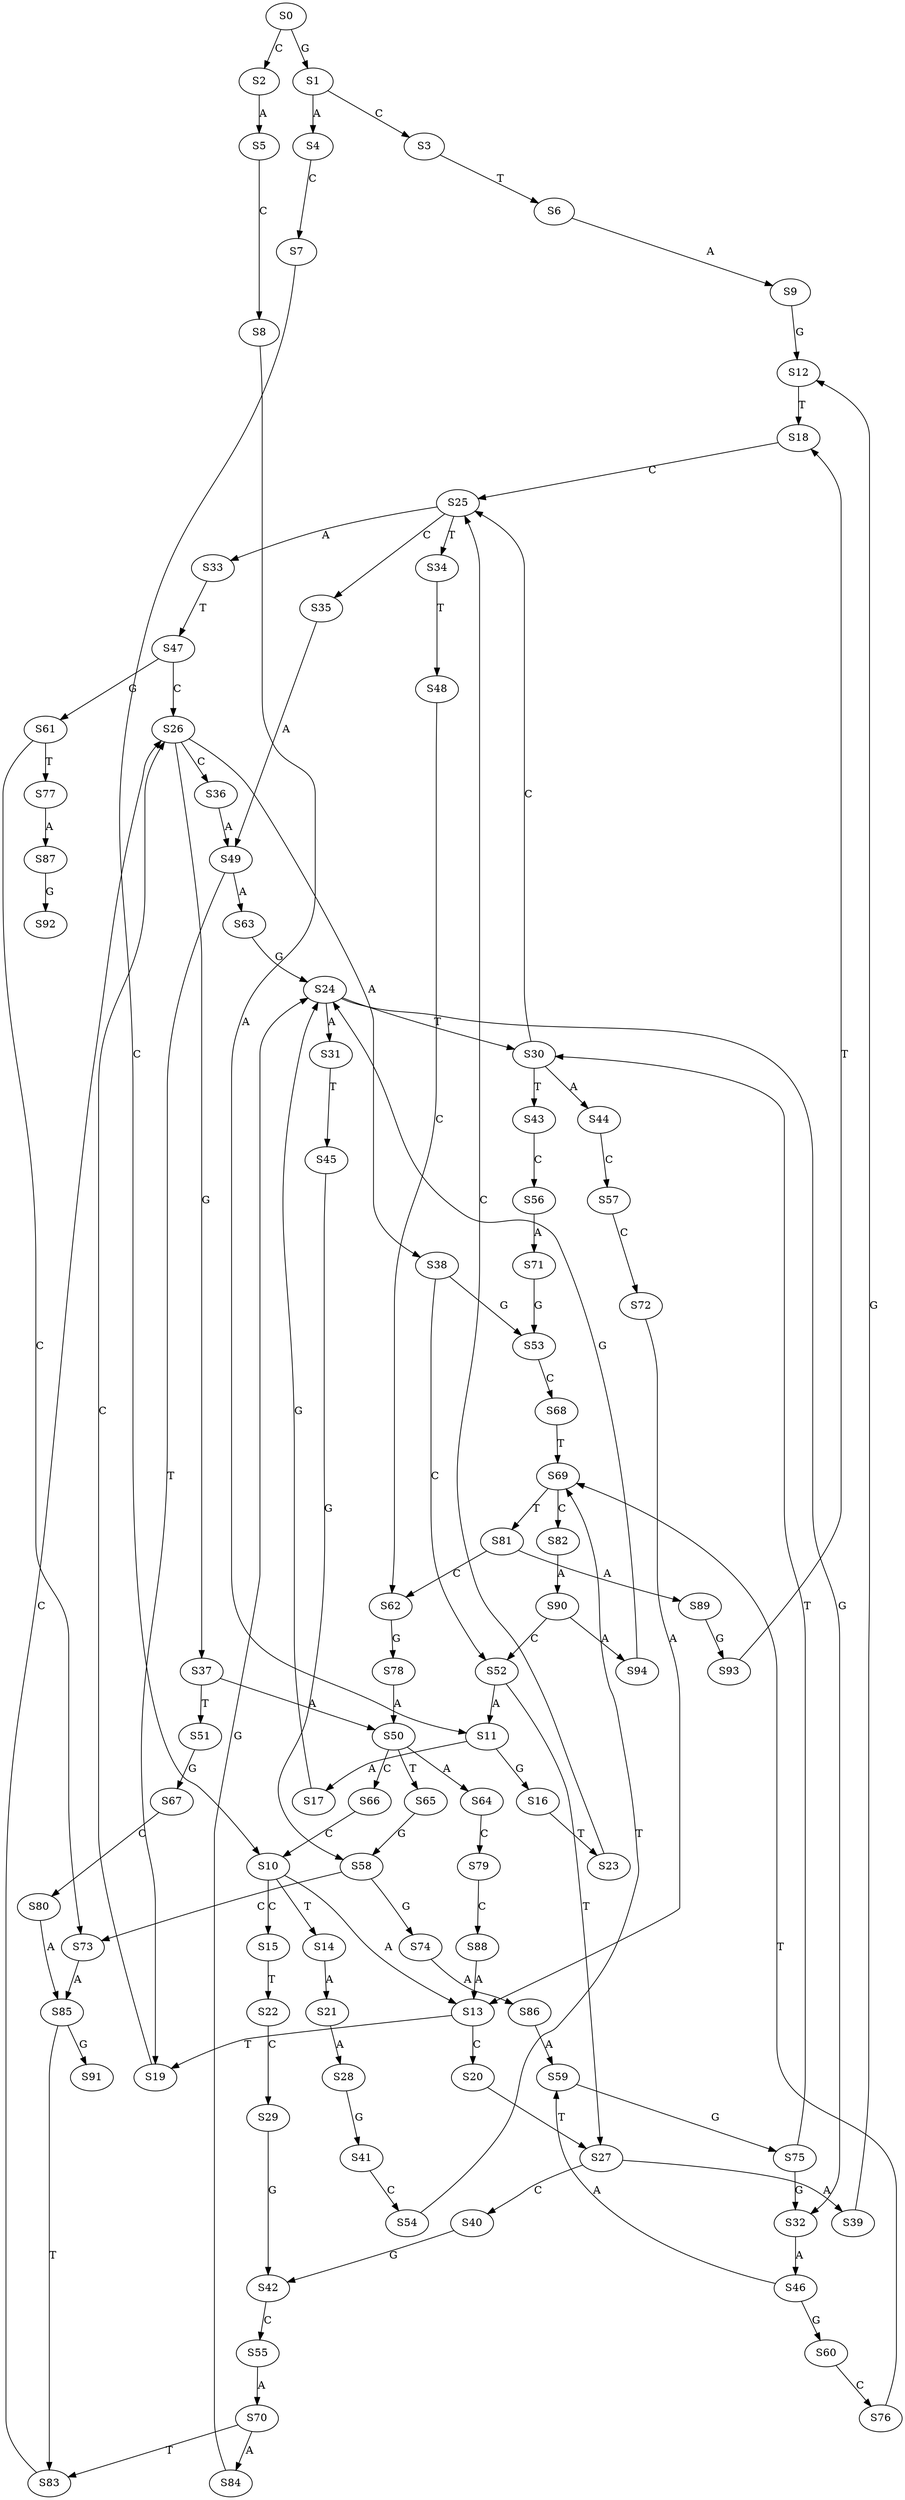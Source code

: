 strict digraph  {
	S0 -> S1 [ label = G ];
	S0 -> S2 [ label = C ];
	S1 -> S3 [ label = C ];
	S1 -> S4 [ label = A ];
	S2 -> S5 [ label = A ];
	S3 -> S6 [ label = T ];
	S4 -> S7 [ label = C ];
	S5 -> S8 [ label = C ];
	S6 -> S9 [ label = A ];
	S7 -> S10 [ label = C ];
	S8 -> S11 [ label = A ];
	S9 -> S12 [ label = G ];
	S10 -> S13 [ label = A ];
	S10 -> S14 [ label = T ];
	S10 -> S15 [ label = C ];
	S11 -> S16 [ label = G ];
	S11 -> S17 [ label = A ];
	S12 -> S18 [ label = T ];
	S13 -> S19 [ label = T ];
	S13 -> S20 [ label = C ];
	S14 -> S21 [ label = A ];
	S15 -> S22 [ label = T ];
	S16 -> S23 [ label = T ];
	S17 -> S24 [ label = G ];
	S18 -> S25 [ label = C ];
	S19 -> S26 [ label = C ];
	S20 -> S27 [ label = T ];
	S21 -> S28 [ label = A ];
	S22 -> S29 [ label = C ];
	S23 -> S25 [ label = C ];
	S24 -> S30 [ label = T ];
	S24 -> S31 [ label = A ];
	S24 -> S32 [ label = G ];
	S25 -> S33 [ label = A ];
	S25 -> S34 [ label = T ];
	S25 -> S35 [ label = C ];
	S26 -> S36 [ label = C ];
	S26 -> S37 [ label = G ];
	S26 -> S38 [ label = A ];
	S27 -> S39 [ label = A ];
	S27 -> S40 [ label = C ];
	S28 -> S41 [ label = G ];
	S29 -> S42 [ label = G ];
	S30 -> S43 [ label = T ];
	S30 -> S44 [ label = A ];
	S30 -> S25 [ label = C ];
	S31 -> S45 [ label = T ];
	S32 -> S46 [ label = A ];
	S33 -> S47 [ label = T ];
	S34 -> S48 [ label = T ];
	S35 -> S49 [ label = A ];
	S36 -> S49 [ label = A ];
	S37 -> S50 [ label = A ];
	S37 -> S51 [ label = T ];
	S38 -> S52 [ label = C ];
	S38 -> S53 [ label = G ];
	S39 -> S12 [ label = G ];
	S40 -> S42 [ label = G ];
	S41 -> S54 [ label = C ];
	S42 -> S55 [ label = C ];
	S43 -> S56 [ label = C ];
	S44 -> S57 [ label = C ];
	S45 -> S58 [ label = G ];
	S46 -> S59 [ label = A ];
	S46 -> S60 [ label = G ];
	S47 -> S61 [ label = G ];
	S47 -> S26 [ label = C ];
	S48 -> S62 [ label = C ];
	S49 -> S63 [ label = A ];
	S49 -> S19 [ label = T ];
	S50 -> S64 [ label = A ];
	S50 -> S65 [ label = T ];
	S50 -> S66 [ label = C ];
	S51 -> S67 [ label = G ];
	S52 -> S27 [ label = T ];
	S52 -> S11 [ label = A ];
	S53 -> S68 [ label = C ];
	S54 -> S69 [ label = T ];
	S55 -> S70 [ label = A ];
	S56 -> S71 [ label = A ];
	S57 -> S72 [ label = C ];
	S58 -> S73 [ label = C ];
	S58 -> S74 [ label = G ];
	S59 -> S75 [ label = G ];
	S60 -> S76 [ label = C ];
	S61 -> S73 [ label = C ];
	S61 -> S77 [ label = T ];
	S62 -> S78 [ label = G ];
	S63 -> S24 [ label = G ];
	S64 -> S79 [ label = C ];
	S65 -> S58 [ label = G ];
	S66 -> S10 [ label = C ];
	S67 -> S80 [ label = C ];
	S68 -> S69 [ label = T ];
	S69 -> S81 [ label = T ];
	S69 -> S82 [ label = C ];
	S70 -> S83 [ label = T ];
	S70 -> S84 [ label = A ];
	S71 -> S53 [ label = G ];
	S72 -> S13 [ label = A ];
	S73 -> S85 [ label = A ];
	S74 -> S86 [ label = A ];
	S75 -> S30 [ label = T ];
	S75 -> S32 [ label = G ];
	S76 -> S69 [ label = T ];
	S77 -> S87 [ label = A ];
	S78 -> S50 [ label = A ];
	S79 -> S88 [ label = C ];
	S80 -> S85 [ label = A ];
	S81 -> S89 [ label = A ];
	S81 -> S62 [ label = C ];
	S82 -> S90 [ label = A ];
	S83 -> S26 [ label = C ];
	S84 -> S24 [ label = G ];
	S85 -> S91 [ label = G ];
	S85 -> S83 [ label = T ];
	S86 -> S59 [ label = A ];
	S87 -> S92 [ label = G ];
	S88 -> S13 [ label = A ];
	S89 -> S93 [ label = G ];
	S90 -> S94 [ label = A ];
	S90 -> S52 [ label = C ];
	S93 -> S18 [ label = T ];
	S94 -> S24 [ label = G ];
}

